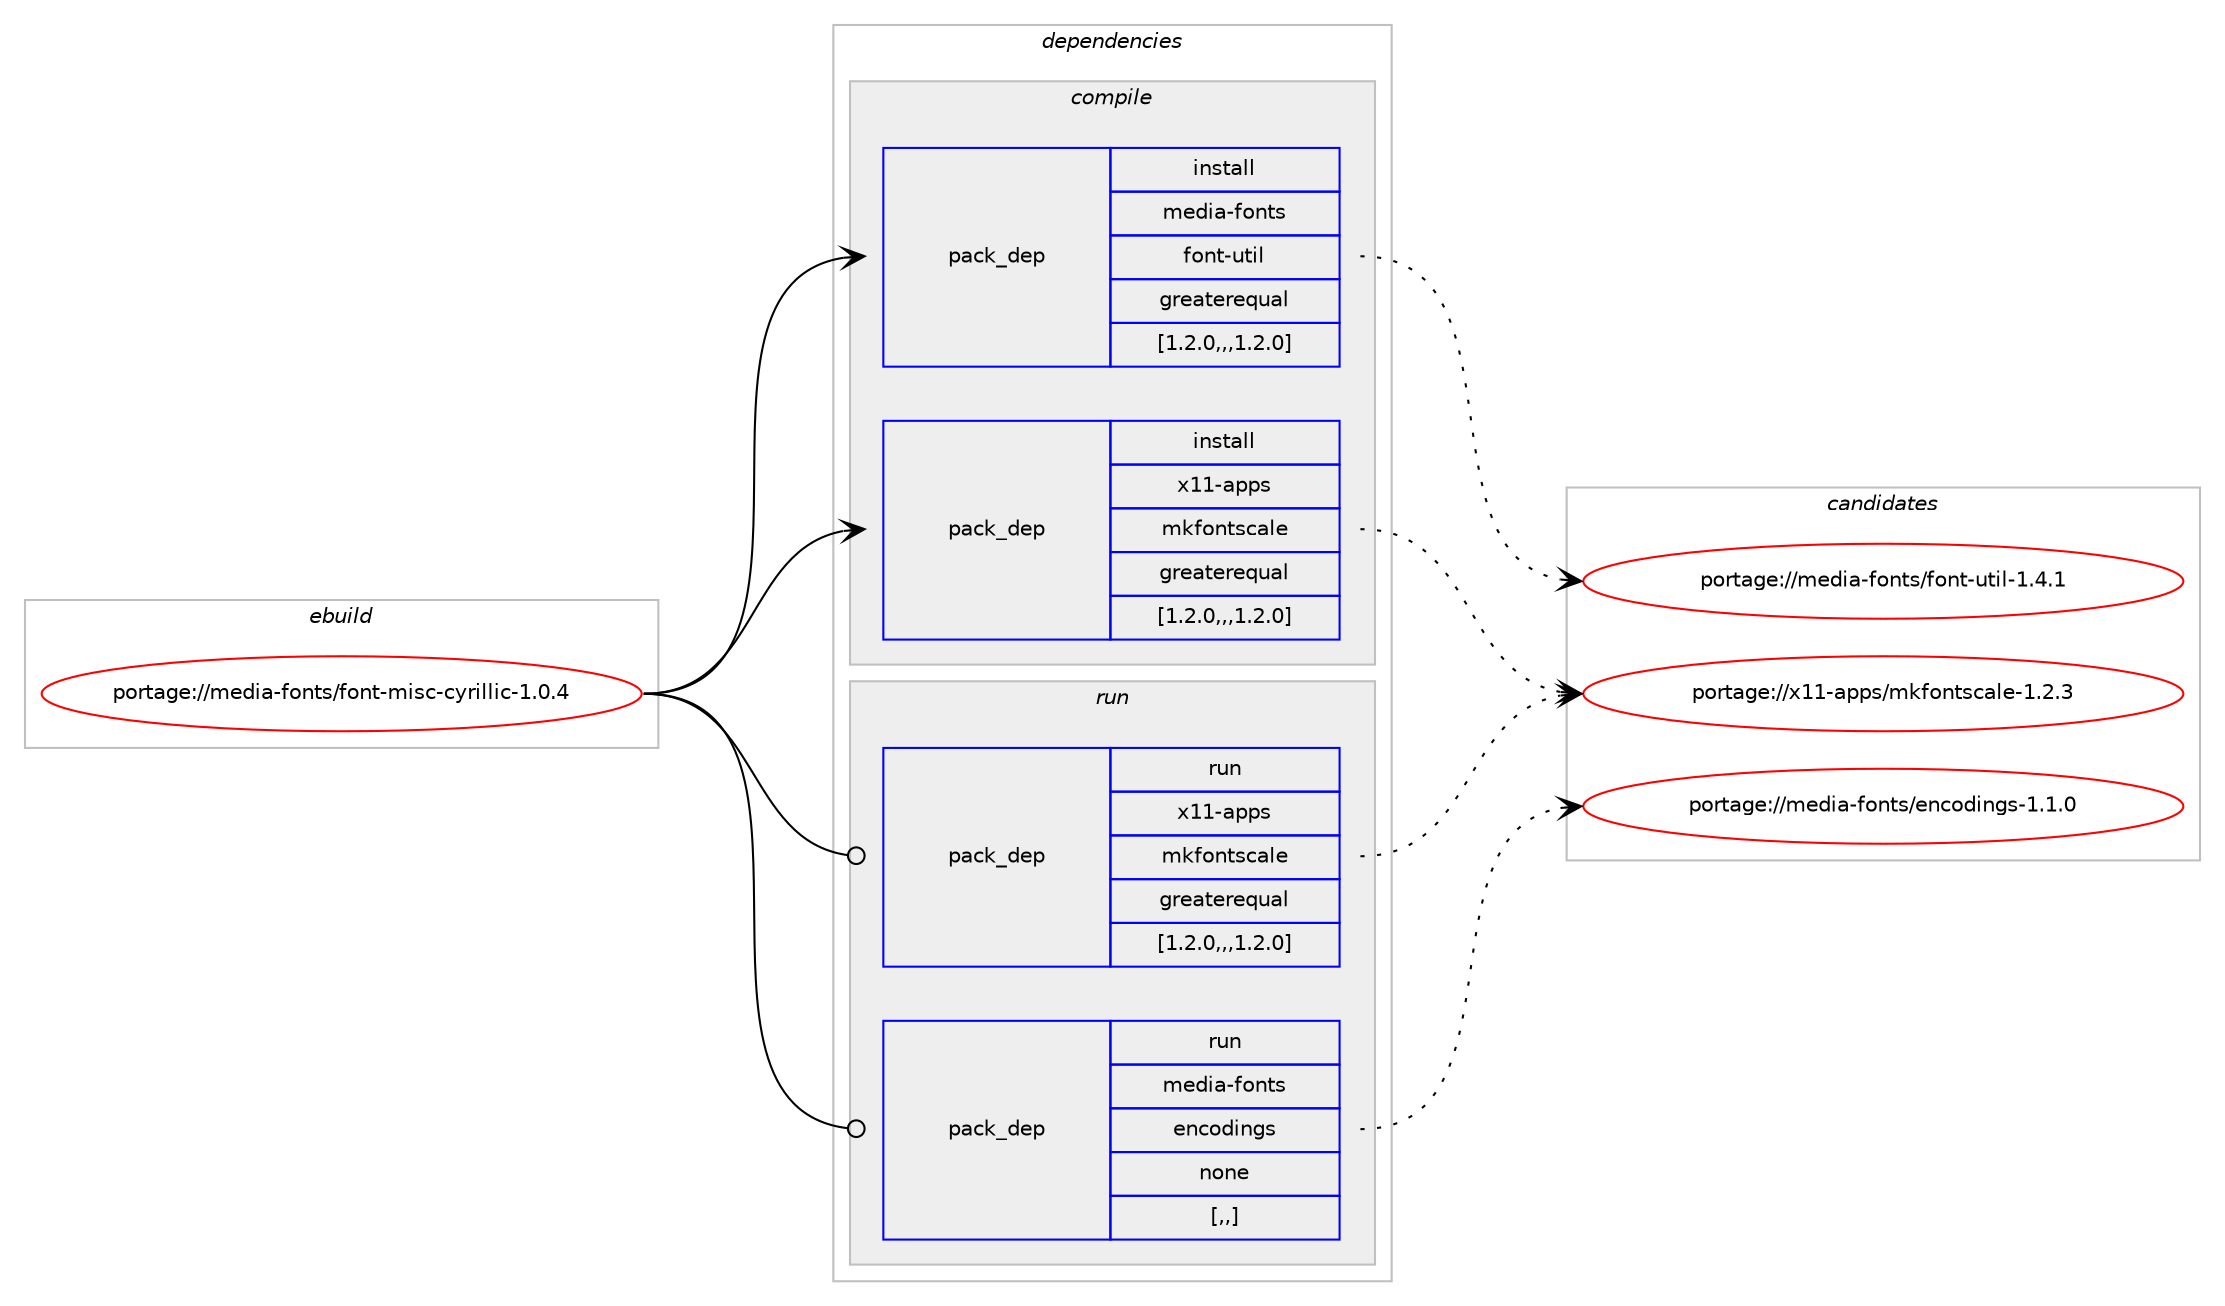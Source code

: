 digraph prolog {

# *************
# Graph options
# *************

newrank=true;
concentrate=true;
compound=true;
graph [rankdir=LR,fontname=Helvetica,fontsize=10,ranksep=1.5];#, ranksep=2.5, nodesep=0.2];
edge  [arrowhead=vee];
node  [fontname=Helvetica,fontsize=10];

# **********
# The ebuild
# **********

subgraph cluster_leftcol {
color=gray;
label=<<i>ebuild</i>>;
id [label="portage://media-fonts/font-misc-cyrillic-1.0.4", color=red, width=4, href="../media-fonts/font-misc-cyrillic-1.0.4.svg"];
}

# ****************
# The dependencies
# ****************

subgraph cluster_midcol {
color=gray;
label=<<i>dependencies</i>>;
subgraph cluster_compile {
fillcolor="#eeeeee";
style=filled;
label=<<i>compile</i>>;
subgraph pack209787 {
dependency283220 [label=<<TABLE BORDER="0" CELLBORDER="1" CELLSPACING="0" CELLPADDING="4" WIDTH="220"><TR><TD ROWSPAN="6" CELLPADDING="30">pack_dep</TD></TR><TR><TD WIDTH="110">install</TD></TR><TR><TD>media-fonts</TD></TR><TR><TD>font-util</TD></TR><TR><TD>greaterequal</TD></TR><TR><TD>[1.2.0,,,1.2.0]</TD></TR></TABLE>>, shape=none, color=blue];
}
id:e -> dependency283220:w [weight=20,style="solid",arrowhead="vee"];
subgraph pack209788 {
dependency283221 [label=<<TABLE BORDER="0" CELLBORDER="1" CELLSPACING="0" CELLPADDING="4" WIDTH="220"><TR><TD ROWSPAN="6" CELLPADDING="30">pack_dep</TD></TR><TR><TD WIDTH="110">install</TD></TR><TR><TD>x11-apps</TD></TR><TR><TD>mkfontscale</TD></TR><TR><TD>greaterequal</TD></TR><TR><TD>[1.2.0,,,1.2.0]</TD></TR></TABLE>>, shape=none, color=blue];
}
id:e -> dependency283221:w [weight=20,style="solid",arrowhead="vee"];
}
subgraph cluster_compileandrun {
fillcolor="#eeeeee";
style=filled;
label=<<i>compile and run</i>>;
}
subgraph cluster_run {
fillcolor="#eeeeee";
style=filled;
label=<<i>run</i>>;
subgraph pack209789 {
dependency283222 [label=<<TABLE BORDER="0" CELLBORDER="1" CELLSPACING="0" CELLPADDING="4" WIDTH="220"><TR><TD ROWSPAN="6" CELLPADDING="30">pack_dep</TD></TR><TR><TD WIDTH="110">run</TD></TR><TR><TD>media-fonts</TD></TR><TR><TD>encodings</TD></TR><TR><TD>none</TD></TR><TR><TD>[,,]</TD></TR></TABLE>>, shape=none, color=blue];
}
id:e -> dependency283222:w [weight=20,style="solid",arrowhead="odot"];
subgraph pack209790 {
dependency283223 [label=<<TABLE BORDER="0" CELLBORDER="1" CELLSPACING="0" CELLPADDING="4" WIDTH="220"><TR><TD ROWSPAN="6" CELLPADDING="30">pack_dep</TD></TR><TR><TD WIDTH="110">run</TD></TR><TR><TD>x11-apps</TD></TR><TR><TD>mkfontscale</TD></TR><TR><TD>greaterequal</TD></TR><TR><TD>[1.2.0,,,1.2.0]</TD></TR></TABLE>>, shape=none, color=blue];
}
id:e -> dependency283223:w [weight=20,style="solid",arrowhead="odot"];
}
}

# **************
# The candidates
# **************

subgraph cluster_choices {
rank=same;
color=gray;
label=<<i>candidates</i>>;

subgraph choice209787 {
color=black;
nodesep=1;
choice10910110010597451021111101161154710211111011645117116105108454946524649 [label="portage://media-fonts/font-util-1.4.1", color=red, width=4,href="../media-fonts/font-util-1.4.1.svg"];
dependency283220:e -> choice10910110010597451021111101161154710211111011645117116105108454946524649:w [style=dotted,weight="100"];
}
subgraph choice209788 {
color=black;
nodesep=1;
choice12049494597112112115471091071021111101161159997108101454946504651 [label="portage://x11-apps/mkfontscale-1.2.3", color=red, width=4,href="../x11-apps/mkfontscale-1.2.3.svg"];
dependency283221:e -> choice12049494597112112115471091071021111101161159997108101454946504651:w [style=dotted,weight="100"];
}
subgraph choice209789 {
color=black;
nodesep=1;
choice10910110010597451021111101161154710111099111100105110103115454946494648 [label="portage://media-fonts/encodings-1.1.0", color=red, width=4,href="../media-fonts/encodings-1.1.0.svg"];
dependency283222:e -> choice10910110010597451021111101161154710111099111100105110103115454946494648:w [style=dotted,weight="100"];
}
subgraph choice209790 {
color=black;
nodesep=1;
choice12049494597112112115471091071021111101161159997108101454946504651 [label="portage://x11-apps/mkfontscale-1.2.3", color=red, width=4,href="../x11-apps/mkfontscale-1.2.3.svg"];
dependency283223:e -> choice12049494597112112115471091071021111101161159997108101454946504651:w [style=dotted,weight="100"];
}
}

}
